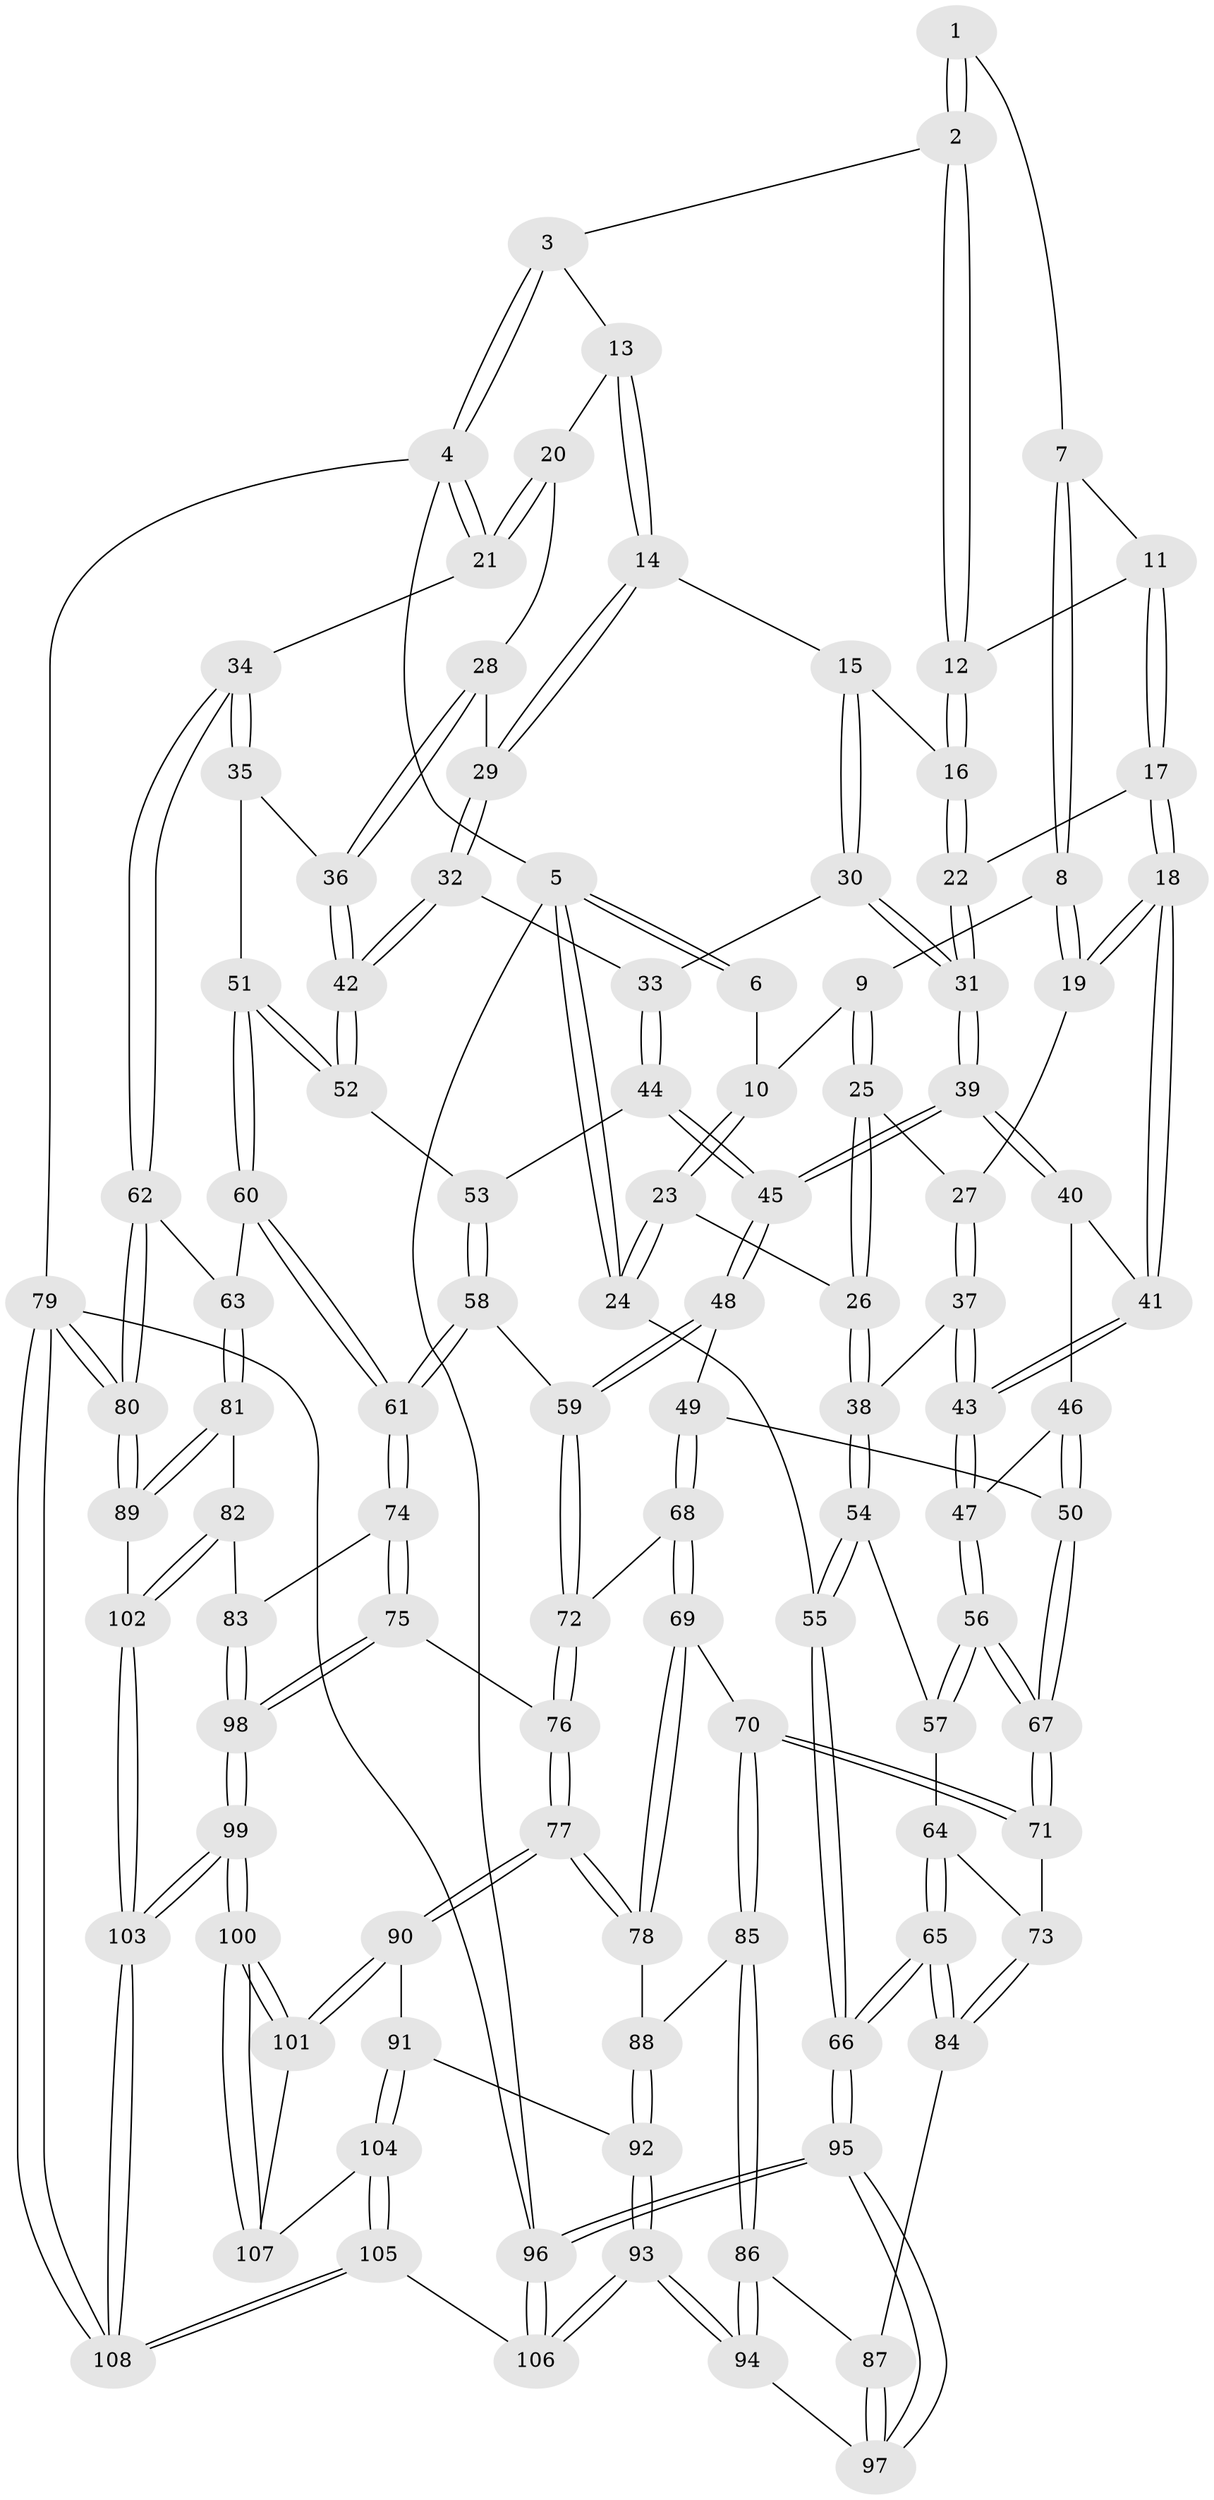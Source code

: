 // Generated by graph-tools (version 1.1) at 2025/02/03/09/25 05:02:22]
// undirected, 108 vertices, 267 edges
graph export_dot {
graph [start="1"]
  node [color=gray90,style=filled];
  1 [pos="+0.22627837657734534+0"];
  2 [pos="+0.5804379847817012+0"];
  3 [pos="+0.587871268695401+0"];
  4 [pos="+1+0"];
  5 [pos="+0+0"];
  6 [pos="+0.06259776515002184+0"];
  7 [pos="+0.24538084253252726+0.0642726055897446"];
  8 [pos="+0.20055703798735522+0.11152413522237306"];
  9 [pos="+0.10597692927505162+0.13236183197646453"];
  10 [pos="+0.09591527757295511+0.128939342088118"];
  11 [pos="+0.3378628853892027+0.0957913725480813"];
  12 [pos="+0.5421333567199736+0"];
  13 [pos="+0.763832553275386+0.1118519341306031"];
  14 [pos="+0.7200368950104239+0.21062162194683828"];
  15 [pos="+0.6722628565862363+0.2022298129711107"];
  16 [pos="+0.5446027647199515+0.07605752704554235"];
  17 [pos="+0.3273495260534508+0.2460277294459669"];
  18 [pos="+0.3171034601728061+0.2572282191456399"];
  19 [pos="+0.3037416703957214+0.25454440571991094"];
  20 [pos="+0.8870017477486635+0.14537817900733657"];
  21 [pos="+1+0"];
  22 [pos="+0.5023301657455758+0.18471132593422823"];
  23 [pos="+0+0.2413618090488214"];
  24 [pos="+0+0.2384645328638544"];
  25 [pos="+0.16075922133030313+0.2468300092921321"];
  26 [pos="+0.04292941204443126+0.34590598290903285"];
  27 [pos="+0.21783626951368804+0.27378784594371475"];
  28 [pos="+0.872470994957179+0.20598838223090607"];
  29 [pos="+0.7780598962683729+0.27272839338336746"];
  30 [pos="+0.6146674017609772+0.31138978809792994"];
  31 [pos="+0.5373894784708113+0.30764223445544747"];
  32 [pos="+0.7663516296726631+0.3500612915592805"];
  33 [pos="+0.6295834210673302+0.3213335725705857"];
  34 [pos="+1+0.37215548372148305"];
  35 [pos="+0.9917160099272794+0.3339352305696002"];
  36 [pos="+0.9776838035956383+0.3282911743573774"];
  37 [pos="+0.15311984734445883+0.4234998005793754"];
  38 [pos="+0.10385636450515372+0.41135884440850234"];
  39 [pos="+0.4980501740805267+0.37077696038913727"];
  40 [pos="+0.3567520850509265+0.3358647147153652"];
  41 [pos="+0.33564167520819277+0.3126540623281599"];
  42 [pos="+0.7758064999732708+0.37336760262365726"];
  43 [pos="+0.1920582819894885+0.45578586065902693"];
  44 [pos="+0.629673880623207+0.4664031747453566"];
  45 [pos="+0.5129890478570166+0.4660060166289031"];
  46 [pos="+0.3526947343355099+0.38609027338586743"];
  47 [pos="+0.21642153588653207+0.5003177927094765"];
  48 [pos="+0.503363513424528+0.4812349130696619"];
  49 [pos="+0.4538710768497216+0.5323488484080371"];
  50 [pos="+0.3814603850954298+0.5272156403597172"];
  51 [pos="+0.8443642049317678+0.48155139361109006"];
  52 [pos="+0.7745855815728412+0.3992855594515858"];
  53 [pos="+0.6691218241128609+0.4798548732154954"];
  54 [pos="+0.030910818053546413+0.5088642124005874"];
  55 [pos="+0+0.6080077277147469"];
  56 [pos="+0.24242634835851457+0.5690672601211437"];
  57 [pos="+0.07521268726938533+0.5486259018607407"];
  58 [pos="+0.6906542278039868+0.5953262087043448"];
  59 [pos="+0.6381124199873803+0.6136883743919803"];
  60 [pos="+0.8980969930694213+0.5912807269886504"];
  61 [pos="+0.7668647612645976+0.6400849150700351"];
  62 [pos="+1+0.5666553349235884"];
  63 [pos="+0.9093610660319735+0.5945096224401359"];
  64 [pos="+0.05928897484230621+0.6274015007028091"];
  65 [pos="+0+0.7230531075983344"];
  66 [pos="+0+0.7203355977355272"];
  67 [pos="+0.24534972587600754+0.5736838973987434"];
  68 [pos="+0.4751689918315387+0.5986791808296007"];
  69 [pos="+0.4672165734543506+0.6545726401846296"];
  70 [pos="+0.24655365385166375+0.648412869856372"];
  71 [pos="+0.23836903781873228+0.6109266179374458"];
  72 [pos="+0.6123335235663009+0.6333858513793553"];
  73 [pos="+0.23222611252927763+0.6122049421581094"];
  74 [pos="+0.7277839155010789+0.7795851720858736"];
  75 [pos="+0.5937159830053163+0.7923413016806232"];
  76 [pos="+0.5683035168843711+0.7905369184501669"];
  77 [pos="+0.5589847050197223+0.7939876180558937"];
  78 [pos="+0.46930550601567417+0.7026505062093064"];
  79 [pos="+1+1"];
  80 [pos="+1+0.8836057431644195"];
  81 [pos="+0.895695812113571+0.816571612025095"];
  82 [pos="+0.8426440861486053+0.8324640441149687"];
  83 [pos="+0.7333044403460555+0.7861450338895416"];
  84 [pos="+0+0.7513411951909384"];
  85 [pos="+0.25432281540470353+0.7191814307667426"];
  86 [pos="+0.20160901925182403+0.7972168940155052"];
  87 [pos="+0.06893081883279713+0.7860351419132267"];
  88 [pos="+0.3370209518219347+0.7475366122376129"];
  89 [pos="+1+0.8724415104338018"];
  90 [pos="+0.5264032985403796+0.8509392120370718"];
  91 [pos="+0.4548254197861298+0.8771466074013275"];
  92 [pos="+0.4153932863415282+0.8744783754134733"];
  93 [pos="+0.2541475021067784+0.9830950722143433"];
  94 [pos="+0.22628192106716866+0.940366755162012"];
  95 [pos="+0+1"];
  96 [pos="+0+1"];
  97 [pos="+0.07028901186026203+0.936238388460492"];
  98 [pos="+0.7125678707013146+0.9870644587599484"];
  99 [pos="+0.7248412600400134+1"];
  100 [pos="+0.7183077227105883+1"];
  101 [pos="+0.5468934546640346+0.8946583757401305"];
  102 [pos="+0.8100803675579591+1"];
  103 [pos="+0.7327831091692404+1"];
  104 [pos="+0.45320876713814634+1"];
  105 [pos="+0.3827569069230782+1"];
  106 [pos="+0.27480035098775585+1"];
  107 [pos="+0.504191959296837+0.9819313729662822"];
  108 [pos="+0.7340479931244929+1"];
  1 -- 2;
  1 -- 2;
  1 -- 7;
  2 -- 3;
  2 -- 12;
  2 -- 12;
  3 -- 4;
  3 -- 4;
  3 -- 13;
  4 -- 5;
  4 -- 21;
  4 -- 21;
  4 -- 79;
  5 -- 6;
  5 -- 6;
  5 -- 24;
  5 -- 24;
  5 -- 96;
  6 -- 10;
  7 -- 8;
  7 -- 8;
  7 -- 11;
  8 -- 9;
  8 -- 19;
  8 -- 19;
  9 -- 10;
  9 -- 25;
  9 -- 25;
  10 -- 23;
  10 -- 23;
  11 -- 12;
  11 -- 17;
  11 -- 17;
  12 -- 16;
  12 -- 16;
  13 -- 14;
  13 -- 14;
  13 -- 20;
  14 -- 15;
  14 -- 29;
  14 -- 29;
  15 -- 16;
  15 -- 30;
  15 -- 30;
  16 -- 22;
  16 -- 22;
  17 -- 18;
  17 -- 18;
  17 -- 22;
  18 -- 19;
  18 -- 19;
  18 -- 41;
  18 -- 41;
  19 -- 27;
  20 -- 21;
  20 -- 21;
  20 -- 28;
  21 -- 34;
  22 -- 31;
  22 -- 31;
  23 -- 24;
  23 -- 24;
  23 -- 26;
  24 -- 55;
  25 -- 26;
  25 -- 26;
  25 -- 27;
  26 -- 38;
  26 -- 38;
  27 -- 37;
  27 -- 37;
  28 -- 29;
  28 -- 36;
  28 -- 36;
  29 -- 32;
  29 -- 32;
  30 -- 31;
  30 -- 31;
  30 -- 33;
  31 -- 39;
  31 -- 39;
  32 -- 33;
  32 -- 42;
  32 -- 42;
  33 -- 44;
  33 -- 44;
  34 -- 35;
  34 -- 35;
  34 -- 62;
  34 -- 62;
  35 -- 36;
  35 -- 51;
  36 -- 42;
  36 -- 42;
  37 -- 38;
  37 -- 43;
  37 -- 43;
  38 -- 54;
  38 -- 54;
  39 -- 40;
  39 -- 40;
  39 -- 45;
  39 -- 45;
  40 -- 41;
  40 -- 46;
  41 -- 43;
  41 -- 43;
  42 -- 52;
  42 -- 52;
  43 -- 47;
  43 -- 47;
  44 -- 45;
  44 -- 45;
  44 -- 53;
  45 -- 48;
  45 -- 48;
  46 -- 47;
  46 -- 50;
  46 -- 50;
  47 -- 56;
  47 -- 56;
  48 -- 49;
  48 -- 59;
  48 -- 59;
  49 -- 50;
  49 -- 68;
  49 -- 68;
  50 -- 67;
  50 -- 67;
  51 -- 52;
  51 -- 52;
  51 -- 60;
  51 -- 60;
  52 -- 53;
  53 -- 58;
  53 -- 58;
  54 -- 55;
  54 -- 55;
  54 -- 57;
  55 -- 66;
  55 -- 66;
  56 -- 57;
  56 -- 57;
  56 -- 67;
  56 -- 67;
  57 -- 64;
  58 -- 59;
  58 -- 61;
  58 -- 61;
  59 -- 72;
  59 -- 72;
  60 -- 61;
  60 -- 61;
  60 -- 63;
  61 -- 74;
  61 -- 74;
  62 -- 63;
  62 -- 80;
  62 -- 80;
  63 -- 81;
  63 -- 81;
  64 -- 65;
  64 -- 65;
  64 -- 73;
  65 -- 66;
  65 -- 66;
  65 -- 84;
  65 -- 84;
  66 -- 95;
  66 -- 95;
  67 -- 71;
  67 -- 71;
  68 -- 69;
  68 -- 69;
  68 -- 72;
  69 -- 70;
  69 -- 78;
  69 -- 78;
  70 -- 71;
  70 -- 71;
  70 -- 85;
  70 -- 85;
  71 -- 73;
  72 -- 76;
  72 -- 76;
  73 -- 84;
  73 -- 84;
  74 -- 75;
  74 -- 75;
  74 -- 83;
  75 -- 76;
  75 -- 98;
  75 -- 98;
  76 -- 77;
  76 -- 77;
  77 -- 78;
  77 -- 78;
  77 -- 90;
  77 -- 90;
  78 -- 88;
  79 -- 80;
  79 -- 80;
  79 -- 108;
  79 -- 108;
  79 -- 96;
  80 -- 89;
  80 -- 89;
  81 -- 82;
  81 -- 89;
  81 -- 89;
  82 -- 83;
  82 -- 102;
  82 -- 102;
  83 -- 98;
  83 -- 98;
  84 -- 87;
  85 -- 86;
  85 -- 86;
  85 -- 88;
  86 -- 87;
  86 -- 94;
  86 -- 94;
  87 -- 97;
  87 -- 97;
  88 -- 92;
  88 -- 92;
  89 -- 102;
  90 -- 91;
  90 -- 101;
  90 -- 101;
  91 -- 92;
  91 -- 104;
  91 -- 104;
  92 -- 93;
  92 -- 93;
  93 -- 94;
  93 -- 94;
  93 -- 106;
  93 -- 106;
  94 -- 97;
  95 -- 96;
  95 -- 96;
  95 -- 97;
  95 -- 97;
  96 -- 106;
  96 -- 106;
  98 -- 99;
  98 -- 99;
  99 -- 100;
  99 -- 100;
  99 -- 103;
  99 -- 103;
  100 -- 101;
  100 -- 101;
  100 -- 107;
  100 -- 107;
  101 -- 107;
  102 -- 103;
  102 -- 103;
  103 -- 108;
  103 -- 108;
  104 -- 105;
  104 -- 105;
  104 -- 107;
  105 -- 106;
  105 -- 108;
  105 -- 108;
}
